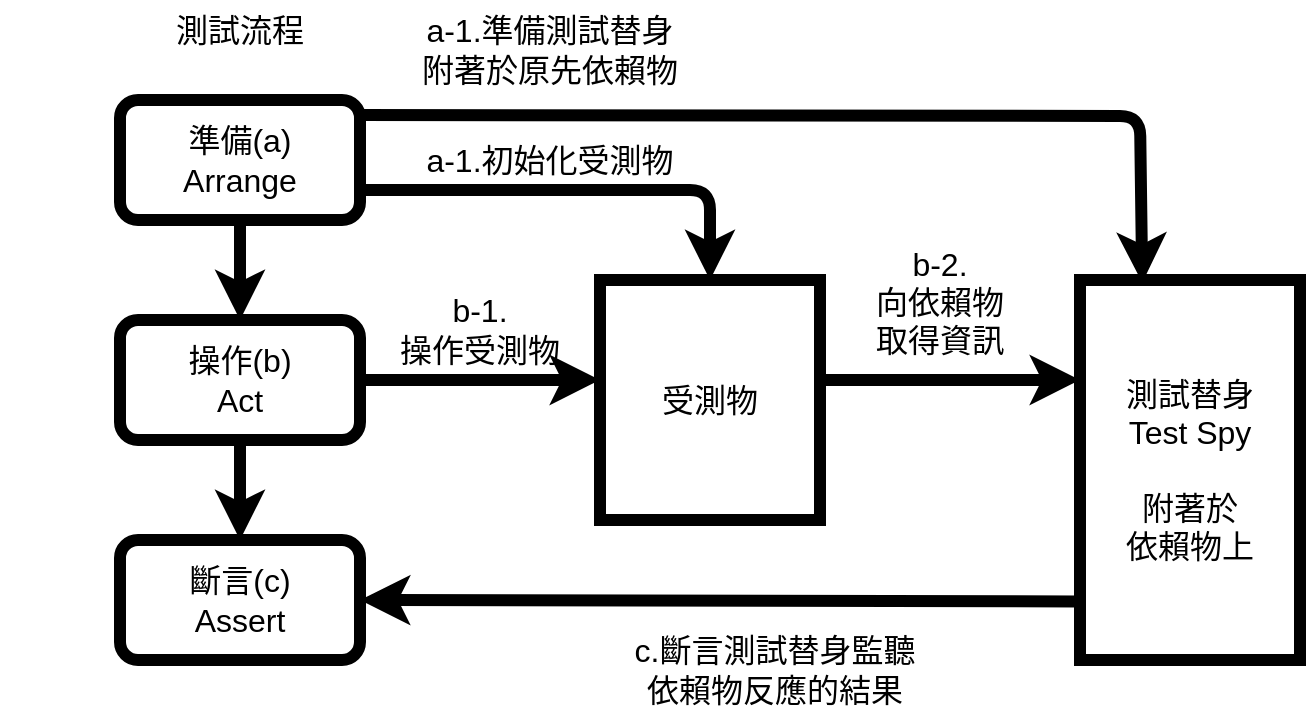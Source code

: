 <mxfile>
    <diagram id="ME4XLKuYvELTRSPfp1h0" name="第1頁">
        <mxGraphModel dx="793" dy="389" grid="1" gridSize="10" guides="1" tooltips="1" connect="1" arrows="1" fold="1" page="1" pageScale="1" pageWidth="750" pageHeight="600" background="none" math="0" shadow="0">
            <root>
                <mxCell id="0"/>
                <mxCell id="1" parent="0"/>
                <mxCell id="13" value="" style="endArrow=classic;html=1;strokeWidth=6;fontSize=16;exitX=0.5;exitY=1;exitDx=0;exitDy=0;entryX=0.5;entryY=0;entryDx=0;entryDy=0;" parent="1" source="20" target="21" edge="1">
                    <mxGeometry width="50" height="50" relative="1" as="geometry">
                        <mxPoint x="510" y="511" as="sourcePoint"/>
                        <mxPoint x="510" y="141" as="targetPoint"/>
                    </mxGeometry>
                </mxCell>
                <mxCell id="14" value="&lt;font style=&quot;font-size: 16px;&quot;&gt;&lt;br&gt;&lt;/font&gt;" style="text;html=1;strokeColor=none;fillColor=none;align=center;verticalAlign=middle;whiteSpace=wrap;rounded=0;strokeWidth=6;" parent="1" vertex="1">
                    <mxGeometry x="20" y="270" width="100" height="30" as="geometry"/>
                </mxCell>
                <mxCell id="16" value="&lt;font style=&quot;font-size: 16px;&quot;&gt;測試流程&lt;br&gt;&lt;/font&gt;" style="text;html=1;strokeColor=none;fillColor=none;align=center;verticalAlign=middle;whiteSpace=wrap;rounded=0;strokeWidth=6;" parent="1" vertex="1">
                    <mxGeometry x="90" y="70" width="100" height="30" as="geometry"/>
                </mxCell>
                <mxCell id="20" value="&lt;span style=&quot;font-size: 16px;&quot;&gt;準備(a)&lt;br&gt;&lt;/span&gt;&lt;span style=&quot;font-size: 16px;&quot;&gt;Arrange&lt;/span&gt;" style="rounded=1;whiteSpace=wrap;html=1;fillColor=none;strokeWidth=6;" parent="1" vertex="1">
                    <mxGeometry x="80" y="120" width="120" height="60" as="geometry"/>
                </mxCell>
                <mxCell id="21" value="&lt;span style=&quot;font-size: 16px;&quot;&gt;操作(b)&lt;br&gt;Act&lt;/span&gt;" style="rounded=1;whiteSpace=wrap;html=1;fillColor=none;strokeWidth=6;" parent="1" vertex="1">
                    <mxGeometry x="80" y="230" width="120" height="60" as="geometry"/>
                </mxCell>
                <mxCell id="23" value="&lt;span style=&quot;font-size: 16px;&quot;&gt;斷言(c)&lt;br&gt;Assert&lt;/span&gt;" style="rounded=1;whiteSpace=wrap;html=1;fillColor=none;strokeWidth=6;" parent="1" vertex="1">
                    <mxGeometry x="80" y="340" width="120" height="60" as="geometry"/>
                </mxCell>
                <mxCell id="24" value="" style="endArrow=classic;html=1;strokeWidth=6;fontSize=16;exitX=0.5;exitY=1;exitDx=0;exitDy=0;entryX=0.5;entryY=0;entryDx=0;entryDy=0;" parent="1" source="21" target="23" edge="1">
                    <mxGeometry width="50" height="50" relative="1" as="geometry">
                        <mxPoint x="520.0" y="521" as="sourcePoint"/>
                        <mxPoint x="460" y="230" as="targetPoint"/>
                    </mxGeometry>
                </mxCell>
                <mxCell id="25" value="&lt;span style=&quot;font-size: 16px;&quot;&gt;受測物&lt;/span&gt;" style="rounded=0;whiteSpace=wrap;html=1;strokeWidth=6;fillColor=none;" parent="1" vertex="1">
                    <mxGeometry x="320" y="210" width="110" height="120" as="geometry"/>
                </mxCell>
                <mxCell id="29" value="" style="endArrow=classic;html=1;strokeWidth=6;fontSize=16;exitX=1;exitY=0.75;exitDx=0;exitDy=0;entryX=0.5;entryY=0;entryDx=0;entryDy=0;" parent="1" source="20" target="25" edge="1">
                    <mxGeometry width="50" height="50" relative="1" as="geometry">
                        <mxPoint x="150" y="190" as="sourcePoint"/>
                        <mxPoint x="370" y="210" as="targetPoint"/>
                        <Array as="points">
                            <mxPoint x="375" y="165"/>
                        </Array>
                    </mxGeometry>
                </mxCell>
                <mxCell id="30" value="" style="endArrow=classic;html=1;strokeWidth=6;fontSize=16;exitX=1;exitY=0.5;exitDx=0;exitDy=0;" parent="1" source="21" edge="1">
                    <mxGeometry width="50" height="50" relative="1" as="geometry">
                        <mxPoint x="210" y="160" as="sourcePoint"/>
                        <mxPoint x="320" y="260" as="targetPoint"/>
                    </mxGeometry>
                </mxCell>
                <mxCell id="31" value="" style="endArrow=classic;html=1;strokeWidth=6;fontSize=16;entryX=1;entryY=0.5;entryDx=0;entryDy=0;exitX=-0.01;exitY=0.846;exitDx=0;exitDy=0;exitPerimeter=0;" parent="1" target="23" edge="1" source="32">
                    <mxGeometry width="50" height="50" relative="1" as="geometry">
                        <mxPoint x="320" y="370" as="sourcePoint"/>
                        <mxPoint x="330" y="270" as="targetPoint"/>
                    </mxGeometry>
                </mxCell>
                <mxCell id="32" value="&lt;span style=&quot;font-size: 16px;&quot;&gt;測試替身&lt;br&gt;Test Spy&lt;br&gt;&lt;br&gt;附著於&lt;br&gt;依賴物上&lt;br&gt;&lt;/span&gt;" style="rounded=0;whiteSpace=wrap;html=1;strokeWidth=6;fillColor=#FFFFFF;" parent="1" vertex="1">
                    <mxGeometry x="560" y="210" width="110" height="190" as="geometry"/>
                </mxCell>
                <mxCell id="35" value="" style="endArrow=classic;html=1;strokeWidth=6;fontSize=16;" parent="1" edge="1">
                    <mxGeometry width="50" height="50" relative="1" as="geometry">
                        <mxPoint x="430" y="260" as="sourcePoint"/>
                        <mxPoint x="560" y="260" as="targetPoint"/>
                    </mxGeometry>
                </mxCell>
                <mxCell id="40" value="&lt;font style=&quot;font-size: 16px;&quot;&gt;a-1.初始化受測物&lt;br&gt;&lt;/font&gt;" style="text;html=1;strokeColor=none;fillColor=none;align=center;verticalAlign=middle;whiteSpace=wrap;rounded=0;strokeWidth=6;" parent="1" vertex="1">
                    <mxGeometry x="230" y="135" width="130" height="30" as="geometry"/>
                </mxCell>
                <mxCell id="41" value="&lt;font style=&quot;font-size: 16px;&quot;&gt;b-1.&lt;br&gt;操作受測物&lt;br&gt;&lt;/font&gt;" style="text;html=1;strokeColor=none;fillColor=none;align=center;verticalAlign=middle;whiteSpace=wrap;rounded=0;strokeWidth=6;" parent="1" vertex="1">
                    <mxGeometry x="210" y="220" width="100" height="30" as="geometry"/>
                </mxCell>
                <mxCell id="43" value="&lt;font style=&quot;font-size: 16px;&quot;&gt;b-2.&lt;br&gt;向依賴物&lt;br&gt;取得資訊&lt;br&gt;&lt;/font&gt;" style="text;html=1;strokeColor=none;fillColor=none;align=center;verticalAlign=middle;whiteSpace=wrap;rounded=0;strokeWidth=6;" parent="1" vertex="1">
                    <mxGeometry x="440" y="206" width="100" height="30" as="geometry"/>
                </mxCell>
                <mxCell id="44" value="&lt;font style=&quot;font-size: 16px;&quot;&gt;c.斷言測試替身監聽&lt;br&gt;依賴物反應的結果&lt;br&gt;&lt;/font&gt;" style="text;html=1;strokeColor=none;fillColor=none;align=center;verticalAlign=middle;whiteSpace=wrap;rounded=0;strokeWidth=6;" parent="1" vertex="1">
                    <mxGeometry x="325" y="390" width="165" height="30" as="geometry"/>
                </mxCell>
                <mxCell id="46" value="" style="endArrow=classic;html=1;strokeWidth=6;fontSize=16;exitX=1;exitY=0.75;exitDx=0;exitDy=0;entryX=0.283;entryY=0.007;entryDx=0;entryDy=0;entryPerimeter=0;" parent="1" target="32" edge="1">
                    <mxGeometry width="50" height="50" relative="1" as="geometry">
                        <mxPoint x="200" y="127.5" as="sourcePoint"/>
                        <mxPoint x="375" y="172.5" as="targetPoint"/>
                        <Array as="points">
                            <mxPoint x="590" y="128"/>
                        </Array>
                    </mxGeometry>
                </mxCell>
                <mxCell id="47" value="&lt;font style=&quot;font-size: 16px;&quot;&gt;a-1.準備測試替身&lt;br&gt;附著於原先依賴物&lt;br&gt;&lt;/font&gt;" style="text;html=1;strokeColor=none;fillColor=none;align=center;verticalAlign=middle;whiteSpace=wrap;rounded=0;strokeWidth=6;" parent="1" vertex="1">
                    <mxGeometry x="230" y="80" width="130" height="30" as="geometry"/>
                </mxCell>
            </root>
        </mxGraphModel>
    </diagram>
</mxfile>